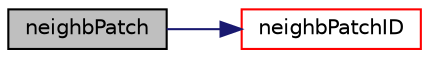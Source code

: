 digraph "neighbPatch"
{
  bgcolor="transparent";
  edge [fontname="Helvetica",fontsize="10",labelfontname="Helvetica",labelfontsize="10"];
  node [fontname="Helvetica",fontsize="10",shape=record];
  rankdir="LR";
  Node34 [label="neighbPatch",height=0.2,width=0.4,color="black", fillcolor="grey75", style="filled", fontcolor="black"];
  Node34 -> Node35 [color="midnightblue",fontsize="10",style="solid",fontname="Helvetica"];
  Node35 [label="neighbPatchID",height=0.2,width=0.4,color="red",URL="$a26033.html#a5e6024547ab7c53848c8bbe7b0a634ba",tooltip="Cyclic interface functions. "];
}
